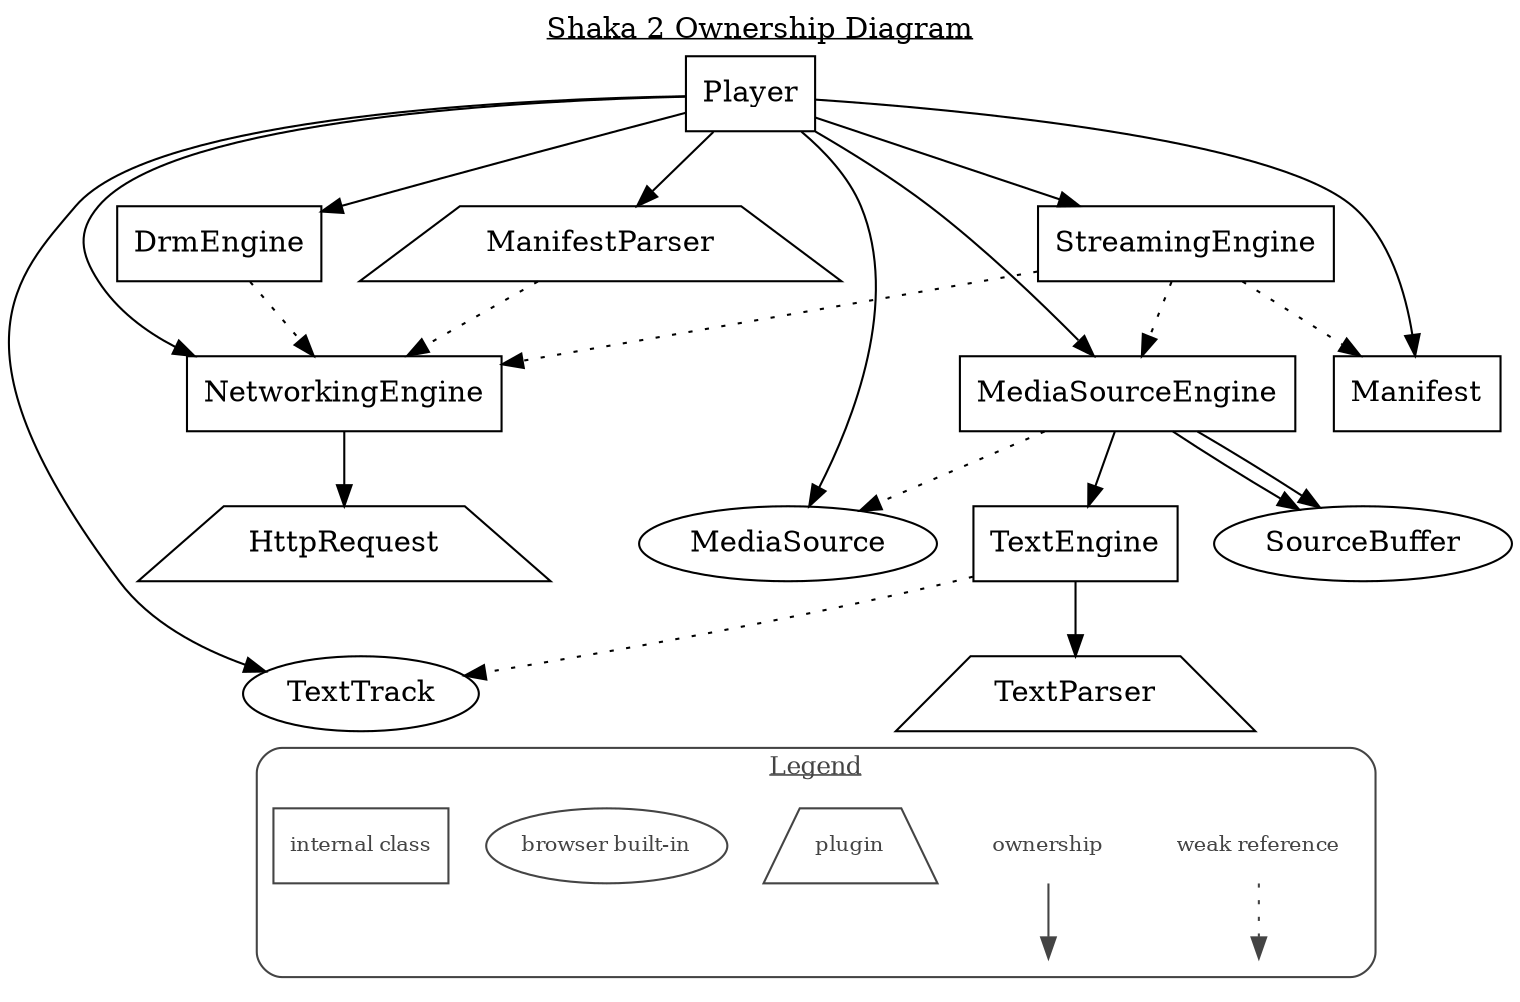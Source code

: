 # Generate png with: dot -Tpng -O dataflow.gv

digraph shaka2_ownership {
  label=<<u>Shaka 2 Ownership Diagram</u>>
  labelloc=t
  node [ shape=rectangle ]

  MediaSource [ shape=oval ]
  SourceBuffer [ shape=oval ]
  TextTrack [ shape=oval ]

  HttpRequest [ shape=trapezium ]
  ManifestParser [ shape=trapezium ]
  TextParser [ shape=trapezium ]

  Player -> NetworkingEngine
  Player -> ManifestParser
  Player -> MediaSourceEngine
  Player -> StreamingEngine
  Player -> DrmEngine
  Player -> Manifest
  Player -> MediaSource
  Player -> TextTrack

  NetworkingEngine -> HttpRequest

  ManifestParser -> NetworkingEngine [ style=dotted ]

  DrmEngine -> NetworkingEngine [ style=dotted ]

  StreamingEngine -> MediaSourceEngine [ style=dotted ]
  StreamingEngine -> Manifest [ style=dotted ]
  StreamingEngine -> NetworkingEngine [ style=dotted ]

  MediaSourceEngine -> MediaSource [ style=dotted ]
  # MediaSourceEngine owns multiple SourceBuffers, so we represent that here
  # with two edges:
  MediaSourceEngine -> SourceBuffer
  MediaSourceEngine -> SourceBuffer
  MediaSourceEngine -> TextEngine

  TextEngine -> TextTrack [ style=dotted ]
  TextEngine -> TextParser

  subgraph cluster_legend {
    style=rounded
    color="#444444"
    label=<<u>Legend</u>>
    fontsize=12
    fontcolor="#444444"

    node [ shape=plaintext color="#444444" fontsize=10 fontcolor="#444444" ]
    edge [ color="#444444" ]

    blank1 [ label="" fixedsize=true height=0 ]
    blank2 [ label="" fixedsize=true height=0 ]
    "weak reference" -> blank2 [ style=dotted ]
    ownership -> blank1

    plugin [ shape=trapezium ]
    "browser built-in" [ shape=oval ]
    "internal class" [ shape=rectangle ]
  }

  # Hack to move the legend beneath the main graph:
  TextTrack -> "internal class" [ style=invisible arrowhead=none ]
}
